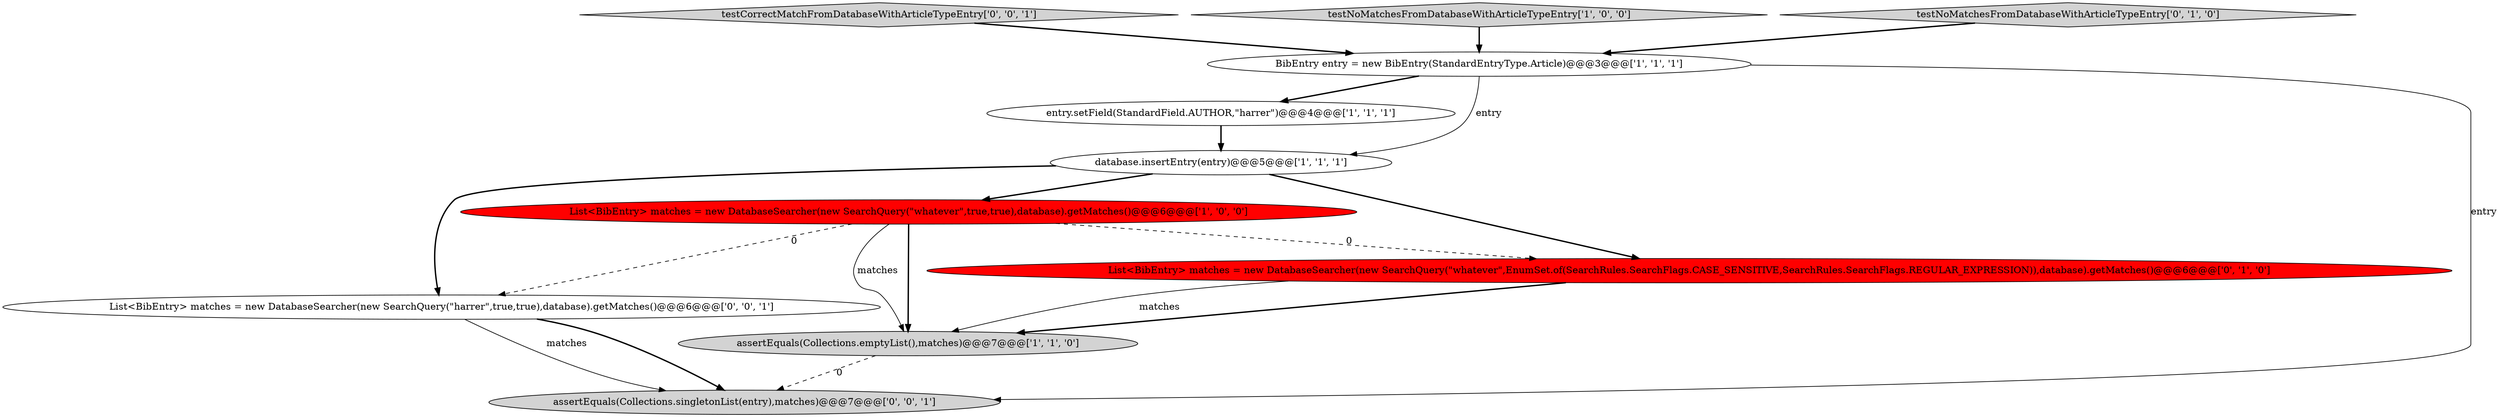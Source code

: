 digraph {
1 [style = filled, label = "assertEquals(Collections.emptyList(),matches)@@@7@@@['1', '1', '0']", fillcolor = lightgray, shape = ellipse image = "AAA0AAABBB1BBB"];
9 [style = filled, label = "testCorrectMatchFromDatabaseWithArticleTypeEntry['0', '0', '1']", fillcolor = lightgray, shape = diamond image = "AAA0AAABBB3BBB"];
2 [style = filled, label = "List<BibEntry> matches = new DatabaseSearcher(new SearchQuery(\"whatever\",true,true),database).getMatches()@@@6@@@['1', '0', '0']", fillcolor = red, shape = ellipse image = "AAA1AAABBB1BBB"];
3 [style = filled, label = "testNoMatchesFromDatabaseWithArticleTypeEntry['1', '0', '0']", fillcolor = lightgray, shape = diamond image = "AAA0AAABBB1BBB"];
4 [style = filled, label = "entry.setField(StandardField.AUTHOR,\"harrer\")@@@4@@@['1', '1', '1']", fillcolor = white, shape = ellipse image = "AAA0AAABBB1BBB"];
10 [style = filled, label = "List<BibEntry> matches = new DatabaseSearcher(new SearchQuery(\"harrer\",true,true),database).getMatches()@@@6@@@['0', '0', '1']", fillcolor = white, shape = ellipse image = "AAA0AAABBB3BBB"];
6 [style = filled, label = "List<BibEntry> matches = new DatabaseSearcher(new SearchQuery(\"whatever\",EnumSet.of(SearchRules.SearchFlags.CASE_SENSITIVE,SearchRules.SearchFlags.REGULAR_EXPRESSION)),database).getMatches()@@@6@@@['0', '1', '0']", fillcolor = red, shape = ellipse image = "AAA1AAABBB2BBB"];
5 [style = filled, label = "BibEntry entry = new BibEntry(StandardEntryType.Article)@@@3@@@['1', '1', '1']", fillcolor = white, shape = ellipse image = "AAA0AAABBB1BBB"];
8 [style = filled, label = "assertEquals(Collections.singletonList(entry),matches)@@@7@@@['0', '0', '1']", fillcolor = lightgray, shape = ellipse image = "AAA0AAABBB3BBB"];
0 [style = filled, label = "database.insertEntry(entry)@@@5@@@['1', '1', '1']", fillcolor = white, shape = ellipse image = "AAA0AAABBB1BBB"];
7 [style = filled, label = "testNoMatchesFromDatabaseWithArticleTypeEntry['0', '1', '0']", fillcolor = lightgray, shape = diamond image = "AAA0AAABBB2BBB"];
9->5 [style = bold, label=""];
5->8 [style = solid, label="entry"];
6->1 [style = bold, label=""];
10->8 [style = solid, label="matches"];
2->10 [style = dashed, label="0"];
1->8 [style = dashed, label="0"];
3->5 [style = bold, label=""];
7->5 [style = bold, label=""];
0->10 [style = bold, label=""];
2->1 [style = solid, label="matches"];
5->0 [style = solid, label="entry"];
10->8 [style = bold, label=""];
0->6 [style = bold, label=""];
2->1 [style = bold, label=""];
5->4 [style = bold, label=""];
6->1 [style = solid, label="matches"];
4->0 [style = bold, label=""];
0->2 [style = bold, label=""];
2->6 [style = dashed, label="0"];
}

